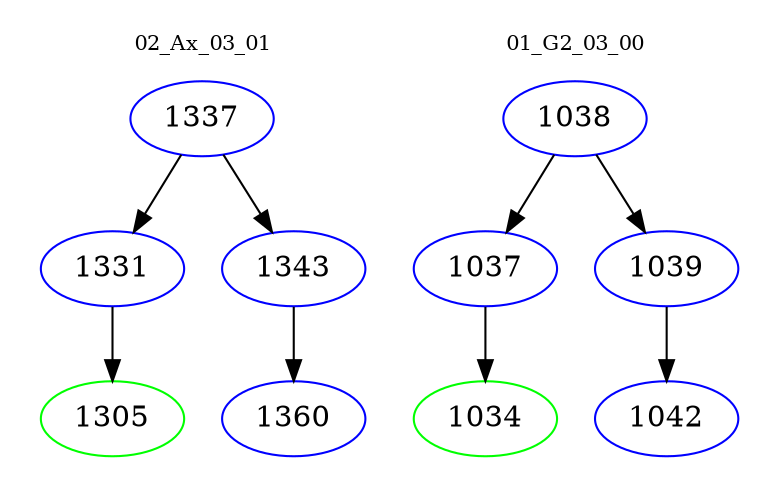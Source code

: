 digraph{
subgraph cluster_0 {
color = white
label = "02_Ax_03_01";
fontsize=10;
T0_1337 [label="1337", color="blue"]
T0_1337 -> T0_1331 [color="black"]
T0_1331 [label="1331", color="blue"]
T0_1331 -> T0_1305 [color="black"]
T0_1305 [label="1305", color="green"]
T0_1337 -> T0_1343 [color="black"]
T0_1343 [label="1343", color="blue"]
T0_1343 -> T0_1360 [color="black"]
T0_1360 [label="1360", color="blue"]
}
subgraph cluster_1 {
color = white
label = "01_G2_03_00";
fontsize=10;
T1_1038 [label="1038", color="blue"]
T1_1038 -> T1_1037 [color="black"]
T1_1037 [label="1037", color="blue"]
T1_1037 -> T1_1034 [color="black"]
T1_1034 [label="1034", color="green"]
T1_1038 -> T1_1039 [color="black"]
T1_1039 [label="1039", color="blue"]
T1_1039 -> T1_1042 [color="black"]
T1_1042 [label="1042", color="blue"]
}
}
